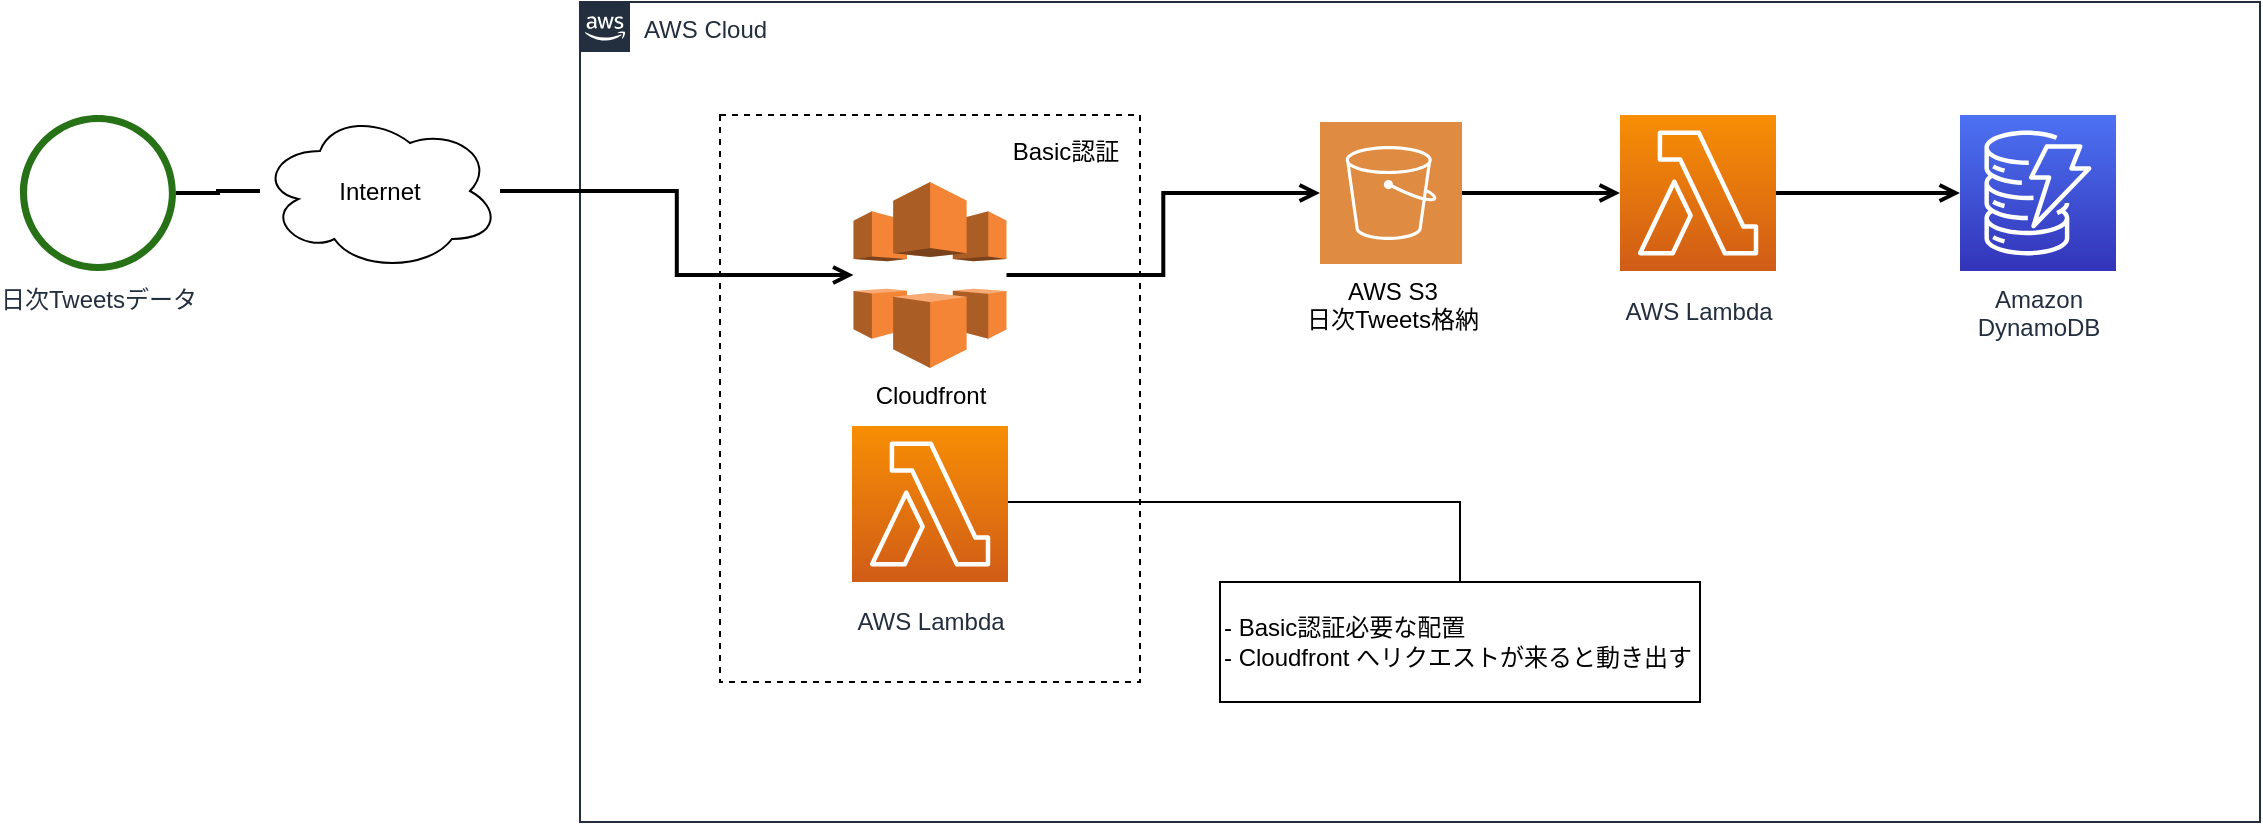<mxfile version="17.1.2" type="github">
  <diagram id="Ht1M8jgEwFfnCIfOTk4-" name="Page-1">
    <mxGraphModel dx="1261" dy="819" grid="1" gridSize="10" guides="1" tooltips="1" connect="1" arrows="1" fold="1" page="1" pageScale="1" pageWidth="1169" pageHeight="827" math="0" shadow="0">
      <root>
        <mxCell id="0" />
        <mxCell id="1" parent="0" />
        <mxCell id="UEzPUAAOIrF-is8g5C7q-74" value="AWS Cloud" style="points=[[0,0],[0.25,0],[0.5,0],[0.75,0],[1,0],[1,0.25],[1,0.5],[1,0.75],[1,1],[0.75,1],[0.5,1],[0.25,1],[0,1],[0,0.75],[0,0.5],[0,0.25]];outlineConnect=0;gradientColor=none;html=1;whiteSpace=wrap;fontSize=12;fontStyle=0;shape=mxgraph.aws4.group;grIcon=mxgraph.aws4.group_aws_cloud_alt;strokeColor=#232F3E;fillColor=none;verticalAlign=top;align=left;spacingLeft=30;fontColor=#232F3E;dashed=0;labelBackgroundColor=#ffffff;container=1;pointerEvents=0;collapsible=0;recursiveResize=0;" parent="1" vertex="1">
          <mxGeometry x="380" y="80" width="840" height="410" as="geometry" />
        </mxCell>
        <mxCell id="FhWRCOkDFPKALMPbTvR6-3" value="AWS S3&lt;br&gt;日次Tweets格納" style="sketch=0;pointerEvents=1;shadow=0;dashed=0;html=1;strokeColor=none;fillColor=#DF8C42;labelPosition=center;verticalLabelPosition=bottom;verticalAlign=top;align=center;outlineConnect=0;shape=mxgraph.veeam2.aws_s3;" vertex="1" parent="UEzPUAAOIrF-is8g5C7q-74">
          <mxGeometry x="370" y="60" width="71" height="71" as="geometry" />
        </mxCell>
        <mxCell id="UEzPUAAOIrF-is8g5C7q-85" value="AWS Lambda" style="outlineConnect=0;fontColor=#232F3E;gradientColor=#F78E04;gradientDirection=north;fillColor=#D05C17;strokeColor=#ffffff;dashed=0;verticalLabelPosition=bottom;verticalAlign=top;align=center;html=1;fontSize=12;fontStyle=0;aspect=fixed;shape=mxgraph.aws4.resourceIcon;resIcon=mxgraph.aws4.lambda;labelBackgroundColor=#ffffff;spacingTop=6;" parent="UEzPUAAOIrF-is8g5C7q-74" vertex="1">
          <mxGeometry x="520" y="56.5" width="78" height="78" as="geometry" />
        </mxCell>
        <mxCell id="UEzPUAAOIrF-is8g5C7q-93" style="edgeStyle=orthogonalEdgeStyle;rounded=0;orthogonalLoop=1;jettySize=auto;html=1;endArrow=open;endFill=0;strokeWidth=2;" parent="UEzPUAAOIrF-is8g5C7q-74" target="UEzPUAAOIrF-is8g5C7q-85" edge="1" source="FhWRCOkDFPKALMPbTvR6-3">
          <mxGeometry relative="1" as="geometry">
            <Array as="points">
              <mxPoint x="480" y="96" />
              <mxPoint x="480" y="96" />
            </Array>
            <mxPoint x="532" y="308" as="sourcePoint" />
          </mxGeometry>
        </mxCell>
        <mxCell id="FhWRCOkDFPKALMPbTvR6-10" value="" style="rounded=0;whiteSpace=wrap;html=1;dashed=1;" vertex="1" parent="UEzPUAAOIrF-is8g5C7q-74">
          <mxGeometry x="70" y="56.5" width="210" height="283.5" as="geometry" />
        </mxCell>
        <mxCell id="FhWRCOkDFPKALMPbTvR6-11" value="Cloudfront" style="outlineConnect=0;dashed=0;verticalLabelPosition=bottom;verticalAlign=top;align=center;html=1;shape=mxgraph.aws3.cloudfront;fillColor=#F58536;gradientColor=none;" vertex="1" parent="UEzPUAAOIrF-is8g5C7q-74">
          <mxGeometry x="136.75" y="90" width="76.5" height="93" as="geometry" />
        </mxCell>
        <mxCell id="FhWRCOkDFPKALMPbTvR6-12" value="AWS Lambda" style="outlineConnect=0;fontColor=#232F3E;gradientColor=#F78E04;gradientDirection=north;fillColor=#D05C17;strokeColor=#ffffff;dashed=0;verticalLabelPosition=bottom;verticalAlign=top;align=center;html=1;fontSize=12;fontStyle=0;aspect=fixed;shape=mxgraph.aws4.resourceIcon;resIcon=mxgraph.aws4.lambda;labelBackgroundColor=#ffffff;spacingTop=6;" vertex="1" parent="UEzPUAAOIrF-is8g5C7q-74">
          <mxGeometry x="136" y="212" width="78" height="78" as="geometry" />
        </mxCell>
        <mxCell id="FhWRCOkDFPKALMPbTvR6-14" value="&lt;span&gt;- Basic認証必要な配置&lt;br&gt;- Cloudfront へリクエストが来ると動き出す&lt;br&gt;&lt;/span&gt;" style="whiteSpace=wrap;html=1;align=left;verticalAlign=middle;treeFolding=1;treeMoving=1;newEdgeStyle={&quot;edgeStyle&quot;:&quot;elbowEdgeStyle&quot;,&quot;startArrow&quot;:&quot;none&quot;,&quot;endArrow&quot;:&quot;none&quot;};" vertex="1" parent="UEzPUAAOIrF-is8g5C7q-74">
          <mxGeometry x="320" y="290" width="240" height="60" as="geometry" />
        </mxCell>
        <mxCell id="FhWRCOkDFPKALMPbTvR6-15" value="" style="edgeStyle=elbowEdgeStyle;elbow=vertical;startArrow=none;endArrow=none;rounded=0;" edge="1" target="FhWRCOkDFPKALMPbTvR6-14" parent="UEzPUAAOIrF-is8g5C7q-74" source="FhWRCOkDFPKALMPbTvR6-12">
          <mxGeometry relative="1" as="geometry">
            <mxPoint x="300" y="250" as="sourcePoint" />
            <Array as="points">
              <mxPoint x="440" y="250" />
            </Array>
          </mxGeometry>
        </mxCell>
        <mxCell id="FhWRCOkDFPKALMPbTvR6-17" value="Basic認証" style="text;html=1;strokeColor=none;fillColor=none;align=center;verticalAlign=middle;whiteSpace=wrap;rounded=0;" vertex="1" parent="UEzPUAAOIrF-is8g5C7q-74">
          <mxGeometry x="213.25" y="60" width="60" height="30" as="geometry" />
        </mxCell>
        <mxCell id="UEzPUAAOIrF-is8g5C7q-87" value="Amazon&lt;br&gt;DynamoDB" style="outlineConnect=0;fontColor=#232F3E;gradientColor=#4D72F3;gradientDirection=north;fillColor=#3334B9;strokeColor=#ffffff;dashed=0;verticalLabelPosition=bottom;verticalAlign=top;align=center;html=1;fontSize=12;fontStyle=0;aspect=fixed;shape=mxgraph.aws4.resourceIcon;resIcon=mxgraph.aws4.dynamodb;labelBackgroundColor=#ffffff;" parent="UEzPUAAOIrF-is8g5C7q-74" vertex="1">
          <mxGeometry x="690" y="56.5" width="78" height="78" as="geometry" />
        </mxCell>
        <mxCell id="FhWRCOkDFPKALMPbTvR6-18" value="" style="edgeStyle=orthogonalEdgeStyle;rounded=0;orthogonalLoop=1;jettySize=auto;html=1;endArrow=open;endFill=0;strokeWidth=2;startArrow=none;" edge="1" parent="UEzPUAAOIrF-is8g5C7q-74" source="FhWRCOkDFPKALMPbTvR6-11" target="FhWRCOkDFPKALMPbTvR6-3">
          <mxGeometry relative="1" as="geometry">
            <mxPoint x="146.75" y="146.5" as="targetPoint" />
            <mxPoint x="-30.0" y="104.467" as="sourcePoint" />
          </mxGeometry>
        </mxCell>
        <mxCell id="FhWRCOkDFPKALMPbTvR6-19" value="" style="edgeStyle=orthogonalEdgeStyle;rounded=0;orthogonalLoop=1;jettySize=auto;html=1;endArrow=open;endFill=0;strokeWidth=2;startArrow=none;" edge="1" parent="UEzPUAAOIrF-is8g5C7q-74" source="UEzPUAAOIrF-is8g5C7q-85" target="UEzPUAAOIrF-is8g5C7q-87">
          <mxGeometry relative="1" as="geometry">
            <mxPoint x="156.75" y="156.5" as="targetPoint" />
            <mxPoint x="-20.0" y="114.467" as="sourcePoint" />
          </mxGeometry>
        </mxCell>
        <mxCell id="UEzPUAAOIrF-is8g5C7q-88" value="" style="edgeStyle=orthogonalEdgeStyle;rounded=0;orthogonalLoop=1;jettySize=auto;html=1;endArrow=open;endFill=0;strokeWidth=2;startArrow=none;entryX=0;entryY=0.5;entryDx=0;entryDy=0;entryPerimeter=0;" parent="1" source="FhWRCOkDFPKALMPbTvR6-8" target="FhWRCOkDFPKALMPbTvR6-11" edge="1">
          <mxGeometry relative="1" as="geometry">
            <mxPoint x="520" y="176" as="targetPoint" />
          </mxGeometry>
        </mxCell>
        <mxCell id="UEzPUAAOIrF-is8g5C7q-76" value="日次Tweetsデータ" style="outlineConnect=0;fontColor=#232F3E;gradientColor=none;fillColor=#277116;strokeColor=none;dashed=0;verticalLabelPosition=bottom;verticalAlign=top;align=center;html=1;fontSize=12;fontStyle=0;aspect=fixed;pointerEvents=1;shape=mxgraph.aws4.object;labelBackgroundColor=#ffffff;" parent="1" vertex="1">
          <mxGeometry x="100" y="136.5" width="78" height="78" as="geometry" />
        </mxCell>
        <mxCell id="FhWRCOkDFPKALMPbTvR6-8" value="Internet" style="ellipse;shape=cloud;whiteSpace=wrap;html=1;" vertex="1" parent="1">
          <mxGeometry x="220" y="134.5" width="120" height="80" as="geometry" />
        </mxCell>
        <mxCell id="FhWRCOkDFPKALMPbTvR6-9" value="" style="edgeStyle=orthogonalEdgeStyle;rounded=0;orthogonalLoop=1;jettySize=auto;html=1;endArrow=none;endFill=0;strokeWidth=2;" edge="1" parent="1" source="UEzPUAAOIrF-is8g5C7q-76" target="FhWRCOkDFPKALMPbTvR6-8">
          <mxGeometry relative="1" as="geometry">
            <mxPoint x="700" y="175.5" as="targetPoint" />
            <mxPoint x="178" y="175.5" as="sourcePoint" />
          </mxGeometry>
        </mxCell>
      </root>
    </mxGraphModel>
  </diagram>
</mxfile>
